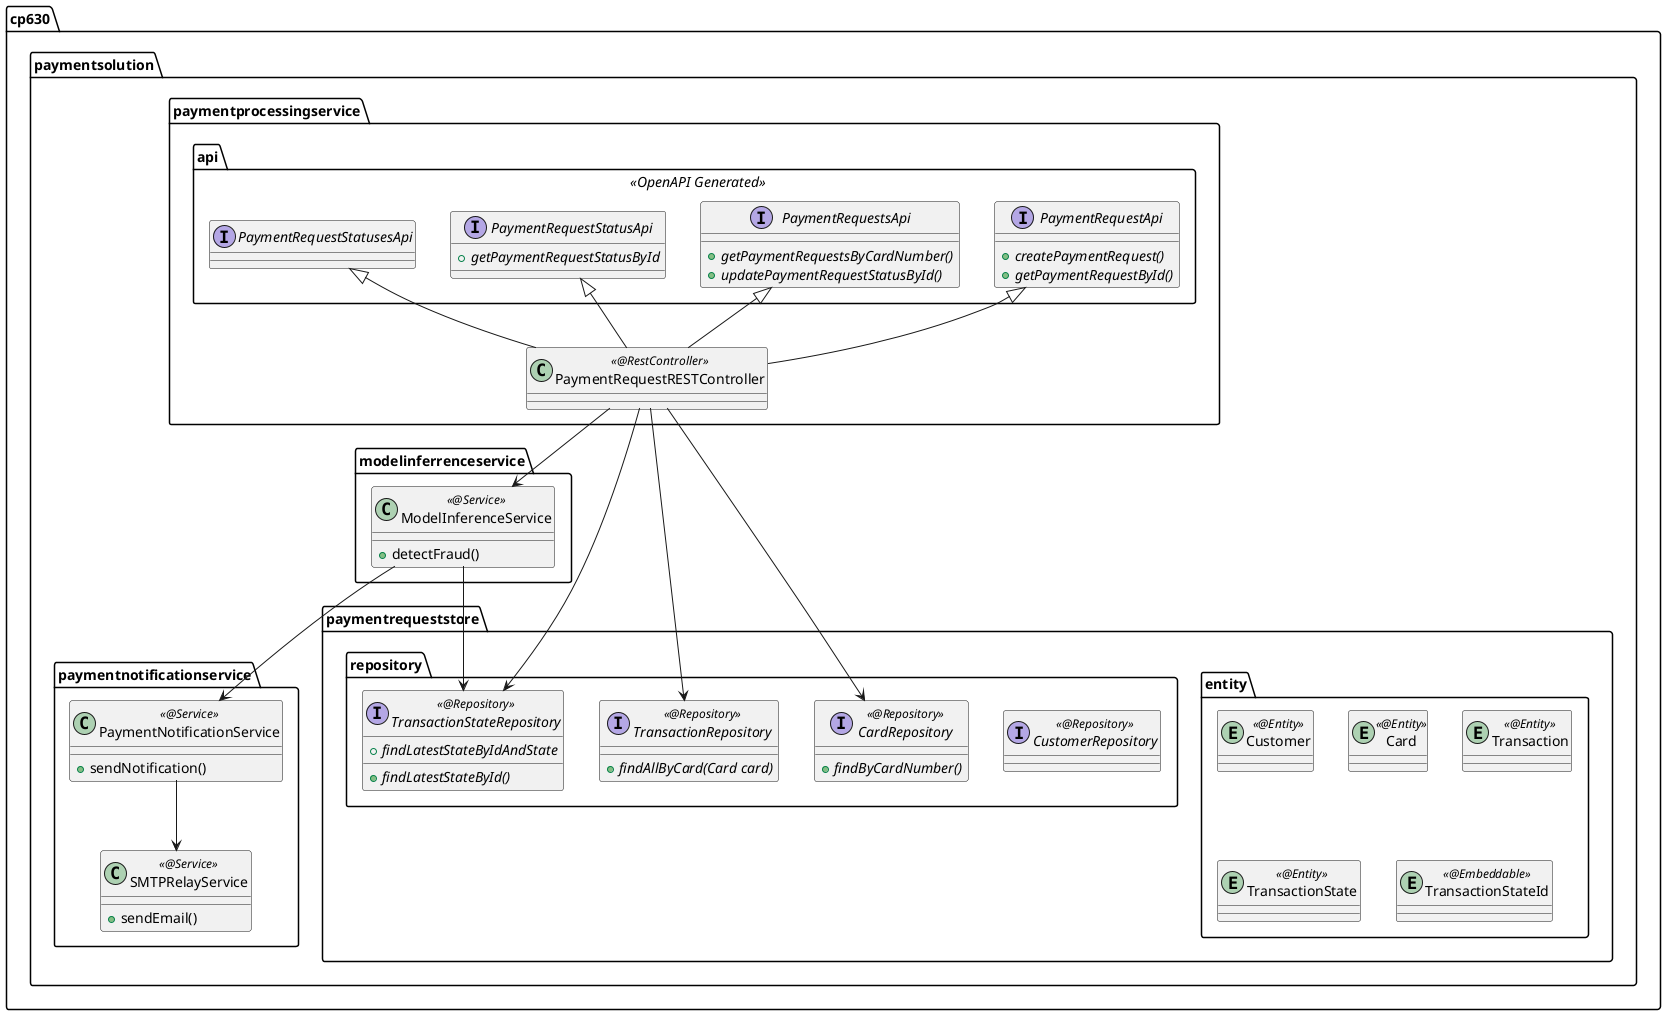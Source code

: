 @startuml

package cp630.paymentsolution.paymentprocessingservice.api <<OpenAPI Generated>> {
  interface PaymentRequestApi {
    {abstract} +createPaymentRequest()
    {abstract} +getPaymentRequestById()
  }
  interface PaymentRequestsApi {
    {abstract} +getPaymentRequestsByCardNumber()
    {abstract} +updatePaymentRequestStatusById()
  }
  interface PaymentRequestStatusApi {
    {abstract} +getPaymentRequestStatusById
  }
  interface PaymentRequestStatusesApi {}
}

package cp630.paymentsolution.paymentprocessingservice  {
    class PaymentRequestRESTController <<@RestController>> {
    }
}

package cp630.paymentsolution.modelinferrenceservice  {
    class ModelInferenceService <<@Service>> {
      +detectFraud()
    }
}

package cp630.paymentsolution.paymentnotificationservice  {
    class PaymentNotificationService <<@Service>> {
      +sendNotification()
    }

    class SMTPRelayService <<@Service>> {
      +sendEmail()
    }
}

package cp630.paymentsolution.paymentrequeststore.entity  {
    entity Customer <<@Entity>> {}
    entity Card <<@Entity>> {}
    entity Transaction <<@Entity>> {}
    entity TransactionState <<@Entity>> {}
    entity TransactionStateId <<@Embeddable>> {}
}

package cp630.paymentsolution.paymentrequeststore.repository  {
    interface CustomerRepository <<@Repository>> {}
    interface CardRepository <<@Repository>> {
      {abstract} +findByCardNumber()
    }
    interface TransactionRepository <<@Repository>> {
      {abstract} +findAllByCard(Card card)
    }
    interface TransactionStateRepository <<@Repository>> {
      {abstract} +findLatestStateById()
      {abstract} +findLatestStateByIdAndState
    }
}

PaymentRequestApi <|-- PaymentRequestRESTController
PaymentRequestsApi <|-- PaymentRequestRESTController
PaymentRequestStatusApi <|-- PaymentRequestRESTController
PaymentRequestStatusesApi <|-- PaymentRequestRESTController

PaymentRequestRESTController --> ModelInferenceService
PaymentRequestRESTController --> CardRepository
PaymentRequestRESTController --> TransactionRepository
PaymentRequestRESTController --> TransactionStateRepository

ModelInferenceService --> PaymentNotificationService
ModelInferenceService --> TransactionStateRepository

PaymentNotificationService --> SMTPRelayService


@enduml